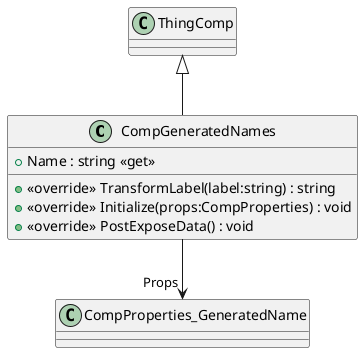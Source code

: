 @startuml
class CompGeneratedNames {
    + Name : string <<get>>
    + <<override>> TransformLabel(label:string) : string
    + <<override>> Initialize(props:CompProperties) : void
    + <<override>> PostExposeData() : void
}
ThingComp <|-- CompGeneratedNames
CompGeneratedNames --> "Props" CompProperties_GeneratedName
@enduml
